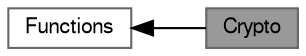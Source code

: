 digraph "Crypto"
{
 // LATEX_PDF_SIZE
  bgcolor="transparent";
  edge [fontname=FreeSans,fontsize=10,labelfontname=FreeSans,labelfontsize=10];
  node [fontname=FreeSans,fontsize=10,shape=box,height=0.2,width=0.4];
  rankdir=LR;
  Node2 [label="Functions",height=0.2,width=0.4,color="grey40", fillcolor="white", style="filled",URL="$group___w_l_a_n_a_p_i.html",tooltip="Here are listed all the functions that implement the Wlan APIs."];
  Node1 [label="Crypto",height=0.2,width=0.4,color="gray40", fillcolor="grey60", style="filled", fontcolor="black",tooltip="Here are listed all the functions that implement the Wifi Crypto APIs."];
  Node2->Node1 [shape=plaintext, dir="back", style="solid"];
}
